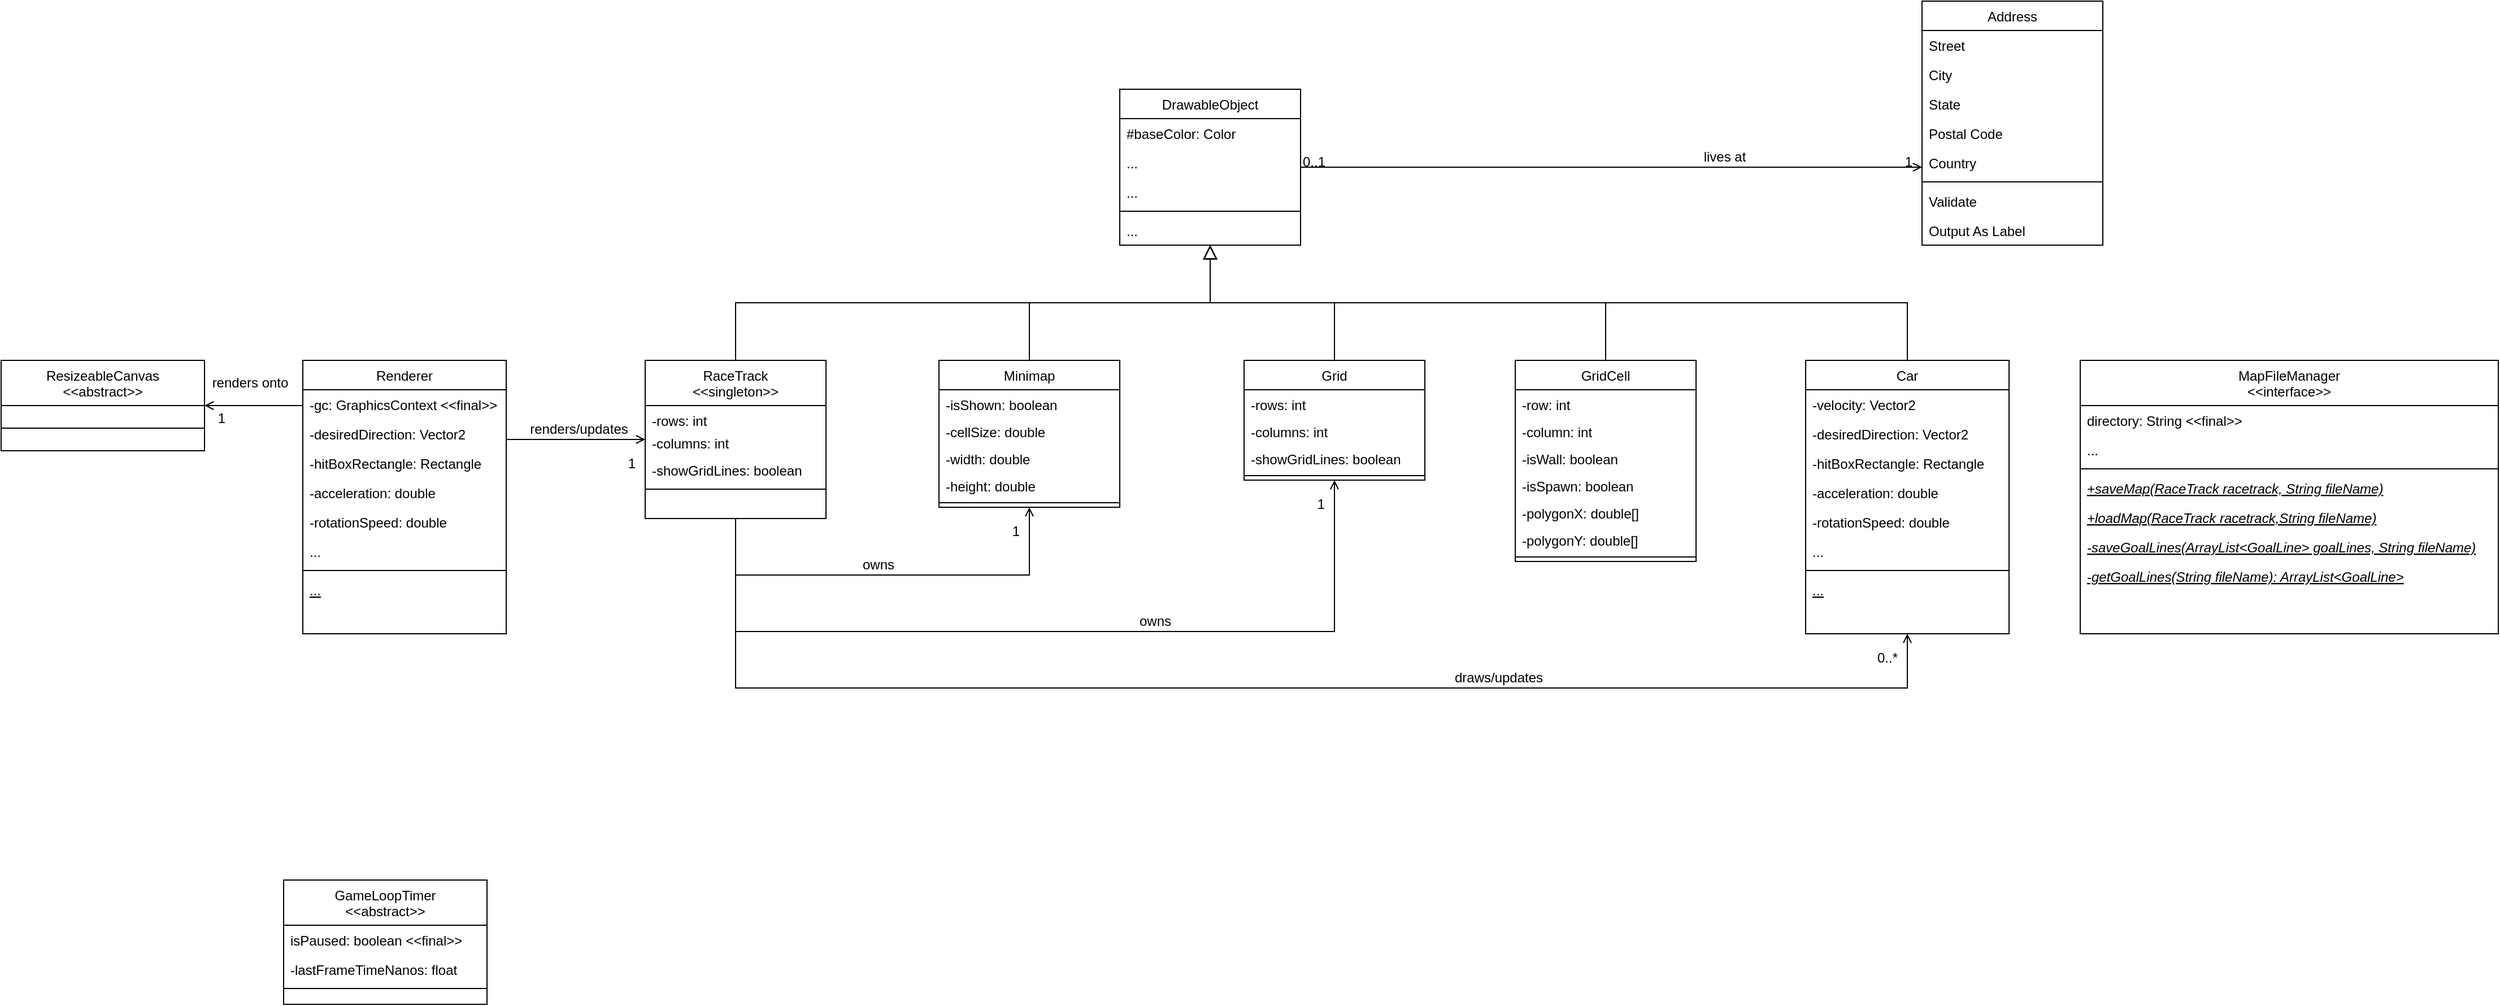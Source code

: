 <mxfile version="13.9.9" type="device"><diagram id="C5RBs43oDa-KdzZeNtuy" name="Page-1"><mxGraphModel dx="2249" dy="822" grid="1" gridSize="10" guides="1" tooltips="1" connect="1" arrows="1" fold="1" page="1" pageScale="1" pageWidth="827" pageHeight="1169" math="0" shadow="0"><root><mxCell id="WIyWlLk6GJQsqaUBKTNV-0"/><mxCell id="WIyWlLk6GJQsqaUBKTNV-1" parent="WIyWlLk6GJQsqaUBKTNV-0"/><mxCell id="zkfFHV4jXpPFQw0GAbJ--0" value="DrawableObject" style="swimlane;fontStyle=0;align=center;verticalAlign=top;childLayout=stackLayout;horizontal=1;startSize=26;horizontalStack=0;resizeParent=1;resizeLast=0;collapsible=1;marginBottom=0;rounded=0;shadow=0;strokeWidth=1;" parent="WIyWlLk6GJQsqaUBKTNV-1" vertex="1"><mxGeometry x="220" y="120" width="160" height="138" as="geometry"><mxRectangle x="230" y="140" width="160" height="26" as="alternateBounds"/></mxGeometry></mxCell><mxCell id="zkfFHV4jXpPFQw0GAbJ--1" value="#baseColor: Color" style="text;align=left;verticalAlign=top;spacingLeft=4;spacingRight=4;overflow=hidden;rotatable=0;points=[[0,0.5],[1,0.5]];portConstraint=eastwest;" parent="zkfFHV4jXpPFQw0GAbJ--0" vertex="1"><mxGeometry y="26" width="160" height="26" as="geometry"/></mxCell><mxCell id="zkfFHV4jXpPFQw0GAbJ--2" value="..." style="text;align=left;verticalAlign=top;spacingLeft=4;spacingRight=4;overflow=hidden;rotatable=0;points=[[0,0.5],[1,0.5]];portConstraint=eastwest;rounded=0;shadow=0;html=0;" parent="zkfFHV4jXpPFQw0GAbJ--0" vertex="1"><mxGeometry y="52" width="160" height="26" as="geometry"/></mxCell><mxCell id="zkfFHV4jXpPFQw0GAbJ--3" value="..." style="text;align=left;verticalAlign=top;spacingLeft=4;spacingRight=4;overflow=hidden;rotatable=0;points=[[0,0.5],[1,0.5]];portConstraint=eastwest;rounded=0;shadow=0;html=0;" parent="zkfFHV4jXpPFQw0GAbJ--0" vertex="1"><mxGeometry y="78" width="160" height="26" as="geometry"/></mxCell><mxCell id="zkfFHV4jXpPFQw0GAbJ--4" value="" style="line;html=1;strokeWidth=1;align=left;verticalAlign=middle;spacingTop=-1;spacingLeft=3;spacingRight=3;rotatable=0;labelPosition=right;points=[];portConstraint=eastwest;" parent="zkfFHV4jXpPFQw0GAbJ--0" vertex="1"><mxGeometry y="104" width="160" height="8" as="geometry"/></mxCell><mxCell id="zkfFHV4jXpPFQw0GAbJ--5" value="..." style="text;align=left;verticalAlign=top;spacingLeft=4;spacingRight=4;overflow=hidden;rotatable=0;points=[[0,0.5],[1,0.5]];portConstraint=eastwest;" parent="zkfFHV4jXpPFQw0GAbJ--0" vertex="1"><mxGeometry y="112" width="160" height="26" as="geometry"/></mxCell><mxCell id="zkfFHV4jXpPFQw0GAbJ--6" value="Car" style="swimlane;fontStyle=0;align=center;verticalAlign=top;childLayout=stackLayout;horizontal=1;startSize=26;horizontalStack=0;resizeParent=1;resizeLast=0;collapsible=1;marginBottom=0;rounded=0;shadow=0;strokeWidth=1;" parent="WIyWlLk6GJQsqaUBKTNV-1" vertex="1"><mxGeometry x="827" y="360" width="180" height="242" as="geometry"><mxRectangle x="130" y="380" width="160" height="26" as="alternateBounds"/></mxGeometry></mxCell><mxCell id="zkfFHV4jXpPFQw0GAbJ--7" value="-velocity: Vector2" style="text;align=left;verticalAlign=top;spacingLeft=4;spacingRight=4;overflow=hidden;rotatable=0;points=[[0,0.5],[1,0.5]];portConstraint=eastwest;" parent="zkfFHV4jXpPFQw0GAbJ--6" vertex="1"><mxGeometry y="26" width="180" height="26" as="geometry"/></mxCell><mxCell id="zkfFHV4jXpPFQw0GAbJ--8" value="-desiredDirection: Vector2" style="text;align=left;verticalAlign=top;spacingLeft=4;spacingRight=4;overflow=hidden;rotatable=0;points=[[0,0.5],[1,0.5]];portConstraint=eastwest;rounded=0;shadow=0;html=0;" parent="zkfFHV4jXpPFQw0GAbJ--6" vertex="1"><mxGeometry y="52" width="180" height="26" as="geometry"/></mxCell><mxCell id="_EABiw9-zHisRcPrjbDA-1" value="-hitBoxRectangle: Rectangle" style="text;align=left;verticalAlign=top;spacingLeft=4;spacingRight=4;overflow=hidden;rotatable=0;points=[[0,0.5],[1,0.5]];portConstraint=eastwest;rounded=0;shadow=0;html=0;" parent="zkfFHV4jXpPFQw0GAbJ--6" vertex="1"><mxGeometry y="78" width="180" height="26" as="geometry"/></mxCell><mxCell id="_EABiw9-zHisRcPrjbDA-2" value="-acceleration: double" style="text;align=left;verticalAlign=top;spacingLeft=4;spacingRight=4;overflow=hidden;rotatable=0;points=[[0,0.5],[1,0.5]];portConstraint=eastwest;rounded=0;shadow=0;html=0;" parent="zkfFHV4jXpPFQw0GAbJ--6" vertex="1"><mxGeometry y="104" width="180" height="26" as="geometry"/></mxCell><mxCell id="_EABiw9-zHisRcPrjbDA-3" value="-rotationSpeed: double" style="text;align=left;verticalAlign=top;spacingLeft=4;spacingRight=4;overflow=hidden;rotatable=0;points=[[0,0.5],[1,0.5]];portConstraint=eastwest;rounded=0;shadow=0;html=0;" parent="zkfFHV4jXpPFQw0GAbJ--6" vertex="1"><mxGeometry y="130" width="180" height="26" as="geometry"/></mxCell><mxCell id="gV0Ae8lYrytgGcHwGClO-4" value="..." style="text;align=left;verticalAlign=top;spacingLeft=4;spacingRight=4;overflow=hidden;rotatable=0;points=[[0,0.5],[1,0.5]];portConstraint=eastwest;rounded=0;shadow=0;html=0;" parent="zkfFHV4jXpPFQw0GAbJ--6" vertex="1"><mxGeometry y="156" width="180" height="26" as="geometry"/></mxCell><mxCell id="zkfFHV4jXpPFQw0GAbJ--9" value="" style="line;html=1;strokeWidth=1;align=left;verticalAlign=middle;spacingTop=-1;spacingLeft=3;spacingRight=3;rotatable=0;labelPosition=right;points=[];portConstraint=eastwest;" parent="zkfFHV4jXpPFQw0GAbJ--6" vertex="1"><mxGeometry y="182" width="180" height="8" as="geometry"/></mxCell><mxCell id="zkfFHV4jXpPFQw0GAbJ--10" value="..." style="text;align=left;verticalAlign=top;spacingLeft=4;spacingRight=4;overflow=hidden;rotatable=0;points=[[0,0.5],[1,0.5]];portConstraint=eastwest;fontStyle=4" parent="zkfFHV4jXpPFQw0GAbJ--6" vertex="1"><mxGeometry y="190" width="180" height="26" as="geometry"/></mxCell><mxCell id="zkfFHV4jXpPFQw0GAbJ--12" value="" style="endArrow=block;endSize=10;endFill=0;shadow=0;strokeWidth=1;rounded=0;edgeStyle=elbowEdgeStyle;elbow=vertical;" parent="WIyWlLk6GJQsqaUBKTNV-1" source="zkfFHV4jXpPFQw0GAbJ--6" target="zkfFHV4jXpPFQw0GAbJ--0" edge="1"><mxGeometry width="160" relative="1" as="geometry"><mxPoint x="200" y="203" as="sourcePoint"/><mxPoint x="200" y="203" as="targetPoint"/></mxGeometry></mxCell><mxCell id="zkfFHV4jXpPFQw0GAbJ--13" value="Grid" style="swimlane;fontStyle=0;align=center;verticalAlign=top;childLayout=stackLayout;horizontal=1;startSize=26;horizontalStack=0;resizeParent=1;resizeLast=0;collapsible=1;marginBottom=0;rounded=0;shadow=0;strokeWidth=1;" parent="WIyWlLk6GJQsqaUBKTNV-1" vertex="1"><mxGeometry x="330" y="360" width="160" height="106" as="geometry"><mxRectangle x="340" y="380" width="170" height="26" as="alternateBounds"/></mxGeometry></mxCell><mxCell id="zkfFHV4jXpPFQw0GAbJ--14" value="-rows: int" style="text;align=left;verticalAlign=top;spacingLeft=4;spacingRight=4;overflow=hidden;rotatable=0;points=[[0,0.5],[1,0.5]];portConstraint=eastwest;" parent="zkfFHV4jXpPFQw0GAbJ--13" vertex="1"><mxGeometry y="26" width="160" height="24" as="geometry"/></mxCell><mxCell id="_EABiw9-zHisRcPrjbDA-4" value="-columns: int" style="text;align=left;verticalAlign=top;spacingLeft=4;spacingRight=4;overflow=hidden;rotatable=0;points=[[0,0.5],[1,0.5]];portConstraint=eastwest;" parent="zkfFHV4jXpPFQw0GAbJ--13" vertex="1"><mxGeometry y="50" width="160" height="24" as="geometry"/></mxCell><mxCell id="_EABiw9-zHisRcPrjbDA-5" value="-showGridLines: boolean" style="text;align=left;verticalAlign=top;spacingLeft=4;spacingRight=4;overflow=hidden;rotatable=0;points=[[0,0.5],[1,0.5]];portConstraint=eastwest;" parent="zkfFHV4jXpPFQw0GAbJ--13" vertex="1"><mxGeometry y="74" width="160" height="24" as="geometry"/></mxCell><mxCell id="zkfFHV4jXpPFQw0GAbJ--15" value="" style="line;html=1;strokeWidth=1;align=left;verticalAlign=middle;spacingTop=-1;spacingLeft=3;spacingRight=3;rotatable=0;labelPosition=right;points=[];portConstraint=eastwest;" parent="zkfFHV4jXpPFQw0GAbJ--13" vertex="1"><mxGeometry y="98" width="160" height="8" as="geometry"/></mxCell><mxCell id="zkfFHV4jXpPFQw0GAbJ--16" value="" style="endArrow=block;endSize=10;endFill=0;shadow=0;strokeWidth=1;rounded=0;edgeStyle=elbowEdgeStyle;elbow=vertical;" parent="WIyWlLk6GJQsqaUBKTNV-1" source="zkfFHV4jXpPFQw0GAbJ--13" target="zkfFHV4jXpPFQw0GAbJ--0" edge="1"><mxGeometry width="160" relative="1" as="geometry"><mxPoint x="210" y="373" as="sourcePoint"/><mxPoint x="310" y="271" as="targetPoint"/></mxGeometry></mxCell><mxCell id="zkfFHV4jXpPFQw0GAbJ--17" value="Address" style="swimlane;fontStyle=0;align=center;verticalAlign=top;childLayout=stackLayout;horizontal=1;startSize=26;horizontalStack=0;resizeParent=1;resizeLast=0;collapsible=1;marginBottom=0;rounded=0;shadow=0;strokeWidth=1;" parent="WIyWlLk6GJQsqaUBKTNV-1" vertex="1"><mxGeometry x="930" y="42" width="160" height="216" as="geometry"><mxRectangle x="550" y="140" width="160" height="26" as="alternateBounds"/></mxGeometry></mxCell><mxCell id="zkfFHV4jXpPFQw0GAbJ--18" value="Street" style="text;align=left;verticalAlign=top;spacingLeft=4;spacingRight=4;overflow=hidden;rotatable=0;points=[[0,0.5],[1,0.5]];portConstraint=eastwest;" parent="zkfFHV4jXpPFQw0GAbJ--17" vertex="1"><mxGeometry y="26" width="160" height="26" as="geometry"/></mxCell><mxCell id="zkfFHV4jXpPFQw0GAbJ--19" value="City" style="text;align=left;verticalAlign=top;spacingLeft=4;spacingRight=4;overflow=hidden;rotatable=0;points=[[0,0.5],[1,0.5]];portConstraint=eastwest;rounded=0;shadow=0;html=0;" parent="zkfFHV4jXpPFQw0GAbJ--17" vertex="1"><mxGeometry y="52" width="160" height="26" as="geometry"/></mxCell><mxCell id="zkfFHV4jXpPFQw0GAbJ--20" value="State" style="text;align=left;verticalAlign=top;spacingLeft=4;spacingRight=4;overflow=hidden;rotatable=0;points=[[0,0.5],[1,0.5]];portConstraint=eastwest;rounded=0;shadow=0;html=0;" parent="zkfFHV4jXpPFQw0GAbJ--17" vertex="1"><mxGeometry y="78" width="160" height="26" as="geometry"/></mxCell><mxCell id="zkfFHV4jXpPFQw0GAbJ--21" value="Postal Code" style="text;align=left;verticalAlign=top;spacingLeft=4;spacingRight=4;overflow=hidden;rotatable=0;points=[[0,0.5],[1,0.5]];portConstraint=eastwest;rounded=0;shadow=0;html=0;" parent="zkfFHV4jXpPFQw0GAbJ--17" vertex="1"><mxGeometry y="104" width="160" height="26" as="geometry"/></mxCell><mxCell id="zkfFHV4jXpPFQw0GAbJ--22" value="Country" style="text;align=left;verticalAlign=top;spacingLeft=4;spacingRight=4;overflow=hidden;rotatable=0;points=[[0,0.5],[1,0.5]];portConstraint=eastwest;rounded=0;shadow=0;html=0;" parent="zkfFHV4jXpPFQw0GAbJ--17" vertex="1"><mxGeometry y="130" width="160" height="26" as="geometry"/></mxCell><mxCell id="zkfFHV4jXpPFQw0GAbJ--23" value="" style="line;html=1;strokeWidth=1;align=left;verticalAlign=middle;spacingTop=-1;spacingLeft=3;spacingRight=3;rotatable=0;labelPosition=right;points=[];portConstraint=eastwest;" parent="zkfFHV4jXpPFQw0GAbJ--17" vertex="1"><mxGeometry y="156" width="160" height="8" as="geometry"/></mxCell><mxCell id="zkfFHV4jXpPFQw0GAbJ--24" value="Validate" style="text;align=left;verticalAlign=top;spacingLeft=4;spacingRight=4;overflow=hidden;rotatable=0;points=[[0,0.5],[1,0.5]];portConstraint=eastwest;" parent="zkfFHV4jXpPFQw0GAbJ--17" vertex="1"><mxGeometry y="164" width="160" height="26" as="geometry"/></mxCell><mxCell id="zkfFHV4jXpPFQw0GAbJ--25" value="Output As Label" style="text;align=left;verticalAlign=top;spacingLeft=4;spacingRight=4;overflow=hidden;rotatable=0;points=[[0,0.5],[1,0.5]];portConstraint=eastwest;" parent="zkfFHV4jXpPFQw0GAbJ--17" vertex="1"><mxGeometry y="190" width="160" height="26" as="geometry"/></mxCell><mxCell id="zkfFHV4jXpPFQw0GAbJ--26" value="" style="endArrow=open;shadow=0;strokeWidth=1;rounded=0;endFill=1;edgeStyle=elbowEdgeStyle;elbow=vertical;" parent="WIyWlLk6GJQsqaUBKTNV-1" source="zkfFHV4jXpPFQw0GAbJ--0" target="zkfFHV4jXpPFQw0GAbJ--17" edge="1"><mxGeometry x="0.5" y="41" relative="1" as="geometry"><mxPoint x="380" y="192" as="sourcePoint"/><mxPoint x="540" y="192" as="targetPoint"/><mxPoint x="-40" y="32" as="offset"/></mxGeometry></mxCell><mxCell id="zkfFHV4jXpPFQw0GAbJ--27" value="0..1" style="resizable=0;align=left;verticalAlign=bottom;labelBackgroundColor=none;fontSize=12;" parent="zkfFHV4jXpPFQw0GAbJ--26" connectable="0" vertex="1"><mxGeometry x="-1" relative="1" as="geometry"><mxPoint y="4" as="offset"/></mxGeometry></mxCell><mxCell id="zkfFHV4jXpPFQw0GAbJ--28" value="1" style="resizable=0;align=right;verticalAlign=bottom;labelBackgroundColor=none;fontSize=12;" parent="zkfFHV4jXpPFQw0GAbJ--26" connectable="0" vertex="1"><mxGeometry x="1" relative="1" as="geometry"><mxPoint x="-7" y="4" as="offset"/></mxGeometry></mxCell><mxCell id="zkfFHV4jXpPFQw0GAbJ--29" value="lives at" style="text;html=1;resizable=0;points=[];;align=center;verticalAlign=middle;labelBackgroundColor=none;rounded=0;shadow=0;strokeWidth=1;fontSize=12;" parent="zkfFHV4jXpPFQw0GAbJ--26" vertex="1" connectable="0"><mxGeometry x="0.5" y="49" relative="1" as="geometry"><mxPoint x="-38" y="40" as="offset"/></mxGeometry></mxCell><mxCell id="_EABiw9-zHisRcPrjbDA-7" value="GridCell&#10;" style="swimlane;fontStyle=0;align=center;verticalAlign=top;childLayout=stackLayout;horizontal=1;startSize=26;horizontalStack=0;resizeParent=1;resizeLast=0;collapsible=1;marginBottom=0;rounded=0;shadow=0;strokeWidth=1;" parent="WIyWlLk6GJQsqaUBKTNV-1" vertex="1"><mxGeometry x="570" y="360" width="160" height="178" as="geometry"><mxRectangle x="340" y="380" width="170" height="26" as="alternateBounds"/></mxGeometry></mxCell><mxCell id="_EABiw9-zHisRcPrjbDA-8" value="-row: int" style="text;align=left;verticalAlign=top;spacingLeft=4;spacingRight=4;overflow=hidden;rotatable=0;points=[[0,0.5],[1,0.5]];portConstraint=eastwest;" parent="_EABiw9-zHisRcPrjbDA-7" vertex="1"><mxGeometry y="26" width="160" height="24" as="geometry"/></mxCell><mxCell id="_EABiw9-zHisRcPrjbDA-9" value="-column: int" style="text;align=left;verticalAlign=top;spacingLeft=4;spacingRight=4;overflow=hidden;rotatable=0;points=[[0,0.5],[1,0.5]];portConstraint=eastwest;" parent="_EABiw9-zHisRcPrjbDA-7" vertex="1"><mxGeometry y="50" width="160" height="24" as="geometry"/></mxCell><mxCell id="_EABiw9-zHisRcPrjbDA-10" value="-isWall: boolean" style="text;align=left;verticalAlign=top;spacingLeft=4;spacingRight=4;overflow=hidden;rotatable=0;points=[[0,0.5],[1,0.5]];portConstraint=eastwest;" parent="_EABiw9-zHisRcPrjbDA-7" vertex="1"><mxGeometry y="74" width="160" height="24" as="geometry"/></mxCell><mxCell id="_EABiw9-zHisRcPrjbDA-13" value="-isSpawn: boolean" style="text;align=left;verticalAlign=top;spacingLeft=4;spacingRight=4;overflow=hidden;rotatable=0;points=[[0,0.5],[1,0.5]];portConstraint=eastwest;" parent="_EABiw9-zHisRcPrjbDA-7" vertex="1"><mxGeometry y="98" width="160" height="24" as="geometry"/></mxCell><mxCell id="_EABiw9-zHisRcPrjbDA-14" value="-polygonX: double[]" style="text;align=left;verticalAlign=top;spacingLeft=4;spacingRight=4;overflow=hidden;rotatable=0;points=[[0,0.5],[1,0.5]];portConstraint=eastwest;" parent="_EABiw9-zHisRcPrjbDA-7" vertex="1"><mxGeometry y="122" width="160" height="24" as="geometry"/></mxCell><mxCell id="_EABiw9-zHisRcPrjbDA-15" value="-polygonY: double[]" style="text;align=left;verticalAlign=top;spacingLeft=4;spacingRight=4;overflow=hidden;rotatable=0;points=[[0,0.5],[1,0.5]];portConstraint=eastwest;" parent="_EABiw9-zHisRcPrjbDA-7" vertex="1"><mxGeometry y="146" width="160" height="24" as="geometry"/></mxCell><mxCell id="_EABiw9-zHisRcPrjbDA-11" value="" style="line;html=1;strokeWidth=1;align=left;verticalAlign=middle;spacingTop=-1;spacingLeft=3;spacingRight=3;rotatable=0;labelPosition=right;points=[];portConstraint=eastwest;" parent="_EABiw9-zHisRcPrjbDA-7" vertex="1"><mxGeometry y="170" width="160" height="8" as="geometry"/></mxCell><mxCell id="_EABiw9-zHisRcPrjbDA-12" value="" style="endArrow=block;endSize=10;endFill=0;shadow=0;strokeWidth=1;rounded=0;edgeStyle=elbowEdgeStyle;elbow=vertical;" parent="WIyWlLk6GJQsqaUBKTNV-1" source="_EABiw9-zHisRcPrjbDA-7" target="zkfFHV4jXpPFQw0GAbJ--0" edge="1"><mxGeometry width="160" relative="1" as="geometry"><mxPoint x="660" y="360" as="sourcePoint"/><mxPoint x="550" y="258" as="targetPoint"/></mxGeometry></mxCell><mxCell id="_EABiw9-zHisRcPrjbDA-16" value="Minimap" style="swimlane;fontStyle=0;align=center;verticalAlign=top;childLayout=stackLayout;horizontal=1;startSize=26;horizontalStack=0;resizeParent=1;resizeLast=0;collapsible=1;marginBottom=0;rounded=0;shadow=0;strokeWidth=1;" parent="WIyWlLk6GJQsqaUBKTNV-1" vertex="1"><mxGeometry x="60" y="360" width="160" height="130" as="geometry"><mxRectangle x="340" y="380" width="170" height="26" as="alternateBounds"/></mxGeometry></mxCell><mxCell id="_EABiw9-zHisRcPrjbDA-17" value="-isShown: boolean" style="text;align=left;verticalAlign=top;spacingLeft=4;spacingRight=4;overflow=hidden;rotatable=0;points=[[0,0.5],[1,0.5]];portConstraint=eastwest;" parent="_EABiw9-zHisRcPrjbDA-16" vertex="1"><mxGeometry y="26" width="160" height="24" as="geometry"/></mxCell><mxCell id="_EABiw9-zHisRcPrjbDA-18" value="-cellSize: double" style="text;align=left;verticalAlign=top;spacingLeft=4;spacingRight=4;overflow=hidden;rotatable=0;points=[[0,0.5],[1,0.5]];portConstraint=eastwest;" parent="_EABiw9-zHisRcPrjbDA-16" vertex="1"><mxGeometry y="50" width="160" height="24" as="geometry"/></mxCell><mxCell id="_EABiw9-zHisRcPrjbDA-19" value="-width: double" style="text;align=left;verticalAlign=top;spacingLeft=4;spacingRight=4;overflow=hidden;rotatable=0;points=[[0,0.5],[1,0.5]];portConstraint=eastwest;" parent="_EABiw9-zHisRcPrjbDA-16" vertex="1"><mxGeometry y="74" width="160" height="24" as="geometry"/></mxCell><mxCell id="_EABiw9-zHisRcPrjbDA-21" value="-height: double" style="text;align=left;verticalAlign=top;spacingLeft=4;spacingRight=4;overflow=hidden;rotatable=0;points=[[0,0.5],[1,0.5]];portConstraint=eastwest;" parent="_EABiw9-zHisRcPrjbDA-16" vertex="1"><mxGeometry y="98" width="160" height="24" as="geometry"/></mxCell><mxCell id="_EABiw9-zHisRcPrjbDA-20" value="" style="line;html=1;strokeWidth=1;align=left;verticalAlign=middle;spacingTop=-1;spacingLeft=3;spacingRight=3;rotatable=0;labelPosition=right;points=[];portConstraint=eastwest;" parent="_EABiw9-zHisRcPrjbDA-16" vertex="1"><mxGeometry y="122" width="160" height="8" as="geometry"/></mxCell><mxCell id="_EABiw9-zHisRcPrjbDA-22" value="" style="endArrow=block;endSize=10;endFill=0;shadow=0;strokeWidth=1;rounded=0;edgeStyle=elbowEdgeStyle;elbow=vertical;" parent="WIyWlLk6GJQsqaUBKTNV-1" source="_EABiw9-zHisRcPrjbDA-16" target="zkfFHV4jXpPFQw0GAbJ--0" edge="1"><mxGeometry width="160" relative="1" as="geometry"><mxPoint x="660" y="370" as="sourcePoint"/><mxPoint x="310" y="268" as="targetPoint"/></mxGeometry></mxCell><mxCell id="_EABiw9-zHisRcPrjbDA-23" value="RaceTrack &#10;&lt;&lt;singleton&gt;&gt;" style="swimlane;fontStyle=0;align=center;verticalAlign=top;childLayout=stackLayout;horizontal=1;startSize=40;horizontalStack=0;resizeParent=1;resizeLast=0;collapsible=1;marginBottom=0;rounded=0;shadow=0;strokeWidth=1;" parent="WIyWlLk6GJQsqaUBKTNV-1" vertex="1"><mxGeometry x="-200" y="360" width="160" height="140" as="geometry"><mxRectangle x="-200" y="350" width="170" height="26" as="alternateBounds"/></mxGeometry></mxCell><mxCell id="_EABiw9-zHisRcPrjbDA-24" value="-rows: int" style="text;align=left;verticalAlign=top;spacingLeft=4;spacingRight=4;overflow=hidden;rotatable=0;points=[[0,0.5],[1,0.5]];portConstraint=eastwest;" parent="_EABiw9-zHisRcPrjbDA-23" vertex="1"><mxGeometry y="40" width="160" height="20" as="geometry"/></mxCell><mxCell id="_EABiw9-zHisRcPrjbDA-25" value="-columns: int" style="text;align=left;verticalAlign=top;spacingLeft=4;spacingRight=4;overflow=hidden;rotatable=0;points=[[0,0.5],[1,0.5]];portConstraint=eastwest;" parent="_EABiw9-zHisRcPrjbDA-23" vertex="1"><mxGeometry y="60" width="160" height="24" as="geometry"/></mxCell><mxCell id="_EABiw9-zHisRcPrjbDA-26" value="-showGridLines: boolean" style="text;align=left;verticalAlign=top;spacingLeft=4;spacingRight=4;overflow=hidden;rotatable=0;points=[[0,0.5],[1,0.5]];portConstraint=eastwest;" parent="_EABiw9-zHisRcPrjbDA-23" vertex="1"><mxGeometry y="84" width="160" height="24" as="geometry"/></mxCell><mxCell id="_EABiw9-zHisRcPrjbDA-27" value="" style="line;html=1;strokeWidth=1;align=left;verticalAlign=middle;spacingTop=-1;spacingLeft=3;spacingRight=3;rotatable=0;labelPosition=right;points=[];portConstraint=eastwest;" parent="_EABiw9-zHisRcPrjbDA-23" vertex="1"><mxGeometry y="108" width="160" height="12" as="geometry"/></mxCell><mxCell id="_EABiw9-zHisRcPrjbDA-28" value="" style="endArrow=block;endSize=10;endFill=0;shadow=0;strokeWidth=1;rounded=0;edgeStyle=elbowEdgeStyle;elbow=vertical;" parent="WIyWlLk6GJQsqaUBKTNV-1" source="_EABiw9-zHisRcPrjbDA-23" target="zkfFHV4jXpPFQw0GAbJ--0" edge="1"><mxGeometry width="160" relative="1" as="geometry"><mxPoint x="-120.0" y="360" as="sourcePoint"/><mxPoint x="50.0" y="258" as="targetPoint"/></mxGeometry></mxCell><mxCell id="_EABiw9-zHisRcPrjbDA-29" value="" style="endArrow=open;shadow=0;strokeWidth=1;rounded=0;endFill=1;edgeStyle=elbowEdgeStyle;elbow=vertical;" parent="WIyWlLk6GJQsqaUBKTNV-1" source="_EABiw9-zHisRcPrjbDA-23" target="_EABiw9-zHisRcPrjbDA-16" edge="1"><mxGeometry x="0.5" y="41" relative="1" as="geometry"><mxPoint x="-120" y="550.003" as="sourcePoint"/><mxPoint x="430" y="550.003" as="targetPoint"/><mxPoint x="-40" y="32" as="offset"/><Array as="points"><mxPoint x="10" y="550"/></Array></mxGeometry></mxCell><mxCell id="_EABiw9-zHisRcPrjbDA-30" value="" style="resizable=0;align=left;verticalAlign=bottom;labelBackgroundColor=none;fontSize=12;" parent="_EABiw9-zHisRcPrjbDA-29" connectable="0" vertex="1"><mxGeometry x="-1" relative="1" as="geometry"><mxPoint y="20" as="offset"/></mxGeometry></mxCell><mxCell id="_EABiw9-zHisRcPrjbDA-31" value="1" style="resizable=0;align=right;verticalAlign=bottom;labelBackgroundColor=none;fontSize=12;" parent="_EABiw9-zHisRcPrjbDA-29" connectable="0" vertex="1"><mxGeometry x="1" relative="1" as="geometry"><mxPoint x="-7" y="30" as="offset"/></mxGeometry></mxCell><mxCell id="_EABiw9-zHisRcPrjbDA-32" value="owns" style="text;html=1;resizable=0;points=[];;align=center;verticalAlign=middle;labelBackgroundColor=none;rounded=0;shadow=0;strokeWidth=1;fontSize=12;" parent="_EABiw9-zHisRcPrjbDA-29" vertex="1" connectable="0"><mxGeometry x="0.5" y="49" relative="1" as="geometry"><mxPoint x="-102" y="40" as="offset"/></mxGeometry></mxCell><mxCell id="_EABiw9-zHisRcPrjbDA-33" value="" style="endArrow=open;shadow=0;strokeWidth=1;rounded=0;endFill=1;edgeStyle=elbowEdgeStyle;elbow=vertical;" parent="WIyWlLk6GJQsqaUBKTNV-1" source="_EABiw9-zHisRcPrjbDA-23" target="zkfFHV4jXpPFQw0GAbJ--13" edge="1"><mxGeometry x="0.5" y="41" relative="1" as="geometry"><mxPoint x="-110" y="510" as="sourcePoint"/><mxPoint x="150.0" y="500" as="targetPoint"/><mxPoint x="-40" y="32" as="offset"/><Array as="points"><mxPoint x="150" y="600"/></Array></mxGeometry></mxCell><mxCell id="_EABiw9-zHisRcPrjbDA-34" value="" style="resizable=0;align=left;verticalAlign=bottom;labelBackgroundColor=none;fontSize=12;" parent="_EABiw9-zHisRcPrjbDA-33" connectable="0" vertex="1"><mxGeometry x="-1" relative="1" as="geometry"><mxPoint y="20" as="offset"/></mxGeometry></mxCell><mxCell id="_EABiw9-zHisRcPrjbDA-35" value="1" style="resizable=0;align=right;verticalAlign=bottom;labelBackgroundColor=none;fontSize=12;" parent="_EABiw9-zHisRcPrjbDA-33" connectable="0" vertex="1"><mxGeometry x="1" relative="1" as="geometry"><mxPoint x="-7" y="30" as="offset"/></mxGeometry></mxCell><mxCell id="_EABiw9-zHisRcPrjbDA-36" value="owns" style="text;html=1;resizable=0;points=[];;align=center;verticalAlign=middle;labelBackgroundColor=none;rounded=0;shadow=0;strokeWidth=1;fontSize=12;" parent="_EABiw9-zHisRcPrjbDA-33" vertex="1" connectable="0"><mxGeometry x="0.5" y="49" relative="1" as="geometry"><mxPoint x="-102" y="40" as="offset"/></mxGeometry></mxCell><mxCell id="_EABiw9-zHisRcPrjbDA-37" value="" style="endArrow=open;shadow=0;strokeWidth=1;rounded=0;endFill=1;edgeStyle=elbowEdgeStyle;elbow=vertical;" parent="WIyWlLk6GJQsqaUBKTNV-1" source="_EABiw9-zHisRcPrjbDA-23" target="zkfFHV4jXpPFQw0GAbJ--6" edge="1"><mxGeometry x="0.5" y="41" relative="1" as="geometry"><mxPoint x="-110" y="510" as="sourcePoint"/><mxPoint x="420" y="476" as="targetPoint"/><mxPoint x="-40" y="32" as="offset"/><Array as="points"><mxPoint x="400" y="650"/></Array></mxGeometry></mxCell><mxCell id="_EABiw9-zHisRcPrjbDA-38" value="" style="resizable=0;align=left;verticalAlign=bottom;labelBackgroundColor=none;fontSize=12;" parent="_EABiw9-zHisRcPrjbDA-37" connectable="0" vertex="1"><mxGeometry x="-1" relative="1" as="geometry"><mxPoint y="20" as="offset"/></mxGeometry></mxCell><mxCell id="_EABiw9-zHisRcPrjbDA-39" value="0..*" style="resizable=0;align=right;verticalAlign=bottom;labelBackgroundColor=none;fontSize=12;" parent="_EABiw9-zHisRcPrjbDA-37" connectable="0" vertex="1"><mxGeometry x="1" relative="1" as="geometry"><mxPoint x="-7" y="30" as="offset"/></mxGeometry></mxCell><mxCell id="_EABiw9-zHisRcPrjbDA-40" value="draws/updates" style="text;html=1;resizable=0;points=[];;align=center;verticalAlign=middle;labelBackgroundColor=none;rounded=0;shadow=0;strokeWidth=1;fontSize=12;" parent="_EABiw9-zHisRcPrjbDA-37" vertex="1" connectable="0"><mxGeometry x="0.5" y="49" relative="1" as="geometry"><mxPoint x="-102" y="40" as="offset"/></mxGeometry></mxCell><mxCell id="3217fUcquH1B3mv6Wf95-5" value="MapFileManager&#10;&lt;&lt;interface&gt;&gt;" style="swimlane;fontStyle=0;align=center;verticalAlign=top;childLayout=stackLayout;horizontal=1;startSize=40;horizontalStack=0;resizeParent=1;resizeLast=0;collapsible=1;marginBottom=0;rounded=0;shadow=0;strokeWidth=1;" vertex="1" parent="WIyWlLk6GJQsqaUBKTNV-1"><mxGeometry x="1070" y="360" width="370" height="242" as="geometry"><mxRectangle x="130" y="380" width="160" height="26" as="alternateBounds"/></mxGeometry></mxCell><mxCell id="3217fUcquH1B3mv6Wf95-10" value="directory: String &lt;&lt;final&gt;&gt;" style="text;align=left;verticalAlign=top;spacingLeft=4;spacingRight=4;overflow=hidden;rotatable=0;points=[[0,0.5],[1,0.5]];portConstraint=eastwest;rounded=0;shadow=0;html=0;" vertex="1" parent="3217fUcquH1B3mv6Wf95-5"><mxGeometry y="40" width="370" height="26" as="geometry"/></mxCell><mxCell id="3217fUcquH1B3mv6Wf95-11" value="..." style="text;align=left;verticalAlign=top;spacingLeft=4;spacingRight=4;overflow=hidden;rotatable=0;points=[[0,0.5],[1,0.5]];portConstraint=eastwest;rounded=0;shadow=0;html=0;" vertex="1" parent="3217fUcquH1B3mv6Wf95-5"><mxGeometry y="66" width="370" height="26" as="geometry"/></mxCell><mxCell id="3217fUcquH1B3mv6Wf95-12" value="" style="line;html=1;strokeWidth=1;align=left;verticalAlign=middle;spacingTop=-1;spacingLeft=3;spacingRight=3;rotatable=0;labelPosition=right;points=[];portConstraint=eastwest;" vertex="1" parent="3217fUcquH1B3mv6Wf95-5"><mxGeometry y="92" width="370" height="8" as="geometry"/></mxCell><mxCell id="3217fUcquH1B3mv6Wf95-13" value="+saveMap(RaceTrack racetrack, String fileName)" style="text;align=left;verticalAlign=top;spacingLeft=4;spacingRight=4;overflow=hidden;rotatable=0;points=[[0,0.5],[1,0.5]];portConstraint=eastwest;fontStyle=6" vertex="1" parent="3217fUcquH1B3mv6Wf95-5"><mxGeometry y="100" width="370" height="26" as="geometry"/></mxCell><mxCell id="3217fUcquH1B3mv6Wf95-15" value="+loadMap(RaceTrack racetrack,String fileName)" style="text;align=left;verticalAlign=top;spacingLeft=4;spacingRight=4;overflow=hidden;rotatable=0;points=[[0,0.5],[1,0.5]];portConstraint=eastwest;fontStyle=6" vertex="1" parent="3217fUcquH1B3mv6Wf95-5"><mxGeometry y="126" width="370" height="26" as="geometry"/></mxCell><mxCell id="3217fUcquH1B3mv6Wf95-14" value="-saveGoalLines(ArrayList&lt;GoalLine&gt; goalLines, String fileName)" style="text;align=left;verticalAlign=top;spacingLeft=4;spacingRight=4;overflow=hidden;rotatable=0;points=[[0,0.5],[1,0.5]];portConstraint=eastwest;fontStyle=6" vertex="1" parent="3217fUcquH1B3mv6Wf95-5"><mxGeometry y="152" width="370" height="26" as="geometry"/></mxCell><mxCell id="3217fUcquH1B3mv6Wf95-16" value="-getGoalLines(String fileName): ArrayList&lt;GoalLine&gt;" style="text;align=left;verticalAlign=top;spacingLeft=4;spacingRight=4;overflow=hidden;rotatable=0;points=[[0,0.5],[1,0.5]];portConstraint=eastwest;fontStyle=6" vertex="1" parent="3217fUcquH1B3mv6Wf95-5"><mxGeometry y="178" width="370" height="26" as="geometry"/></mxCell><mxCell id="3217fUcquH1B3mv6Wf95-17" value="GameLoopTimer&#10;&lt;&lt;abstract&gt;&gt;" style="swimlane;fontStyle=0;align=center;verticalAlign=top;childLayout=stackLayout;horizontal=1;startSize=40;horizontalStack=0;resizeParent=1;resizeLast=0;collapsible=1;marginBottom=0;rounded=0;shadow=0;strokeWidth=1;" vertex="1" parent="WIyWlLk6GJQsqaUBKTNV-1"><mxGeometry x="-520" y="820" width="180" height="110" as="geometry"><mxRectangle x="130" y="380" width="160" height="26" as="alternateBounds"/></mxGeometry></mxCell><mxCell id="3217fUcquH1B3mv6Wf95-18" value="isPaused: boolean &lt;&lt;final&gt;&gt;" style="text;align=left;verticalAlign=top;spacingLeft=4;spacingRight=4;overflow=hidden;rotatable=0;points=[[0,0.5],[1,0.5]];portConstraint=eastwest;" vertex="1" parent="3217fUcquH1B3mv6Wf95-17"><mxGeometry y="40" width="180" height="26" as="geometry"/></mxCell><mxCell id="3217fUcquH1B3mv6Wf95-26" value="-lastFrameTimeNanos: float" style="text;align=left;verticalAlign=top;spacingLeft=4;spacingRight=4;overflow=hidden;rotatable=0;points=[[0,0.5],[1,0.5]];portConstraint=eastwest;" vertex="1" parent="3217fUcquH1B3mv6Wf95-17"><mxGeometry y="66" width="180" height="26" as="geometry"/></mxCell><mxCell id="3217fUcquH1B3mv6Wf95-24" value="" style="line;html=1;strokeWidth=1;align=left;verticalAlign=middle;spacingTop=-1;spacingLeft=3;spacingRight=3;rotatable=0;labelPosition=right;points=[];portConstraint=eastwest;" vertex="1" parent="3217fUcquH1B3mv6Wf95-17"><mxGeometry y="92" width="180" height="8" as="geometry"/></mxCell><mxCell id="3217fUcquH1B3mv6Wf95-27" value="Renderer" style="swimlane;fontStyle=0;align=center;verticalAlign=top;childLayout=stackLayout;horizontal=1;startSize=26;horizontalStack=0;resizeParent=1;resizeLast=0;collapsible=1;marginBottom=0;rounded=0;shadow=0;strokeWidth=1;" vertex="1" parent="WIyWlLk6GJQsqaUBKTNV-1"><mxGeometry x="-503" y="360" width="180" height="242" as="geometry"><mxRectangle x="130" y="380" width="160" height="26" as="alternateBounds"/></mxGeometry></mxCell><mxCell id="3217fUcquH1B3mv6Wf95-28" value="-gc: GraphicsContext &lt;&lt;final&gt;&gt;" style="text;align=left;verticalAlign=top;spacingLeft=4;spacingRight=4;overflow=hidden;rotatable=0;points=[[0,0.5],[1,0.5]];portConstraint=eastwest;" vertex="1" parent="3217fUcquH1B3mv6Wf95-27"><mxGeometry y="26" width="180" height="26" as="geometry"/></mxCell><mxCell id="3217fUcquH1B3mv6Wf95-29" value="-desiredDirection: Vector2" style="text;align=left;verticalAlign=top;spacingLeft=4;spacingRight=4;overflow=hidden;rotatable=0;points=[[0,0.5],[1,0.5]];portConstraint=eastwest;rounded=0;shadow=0;html=0;" vertex="1" parent="3217fUcquH1B3mv6Wf95-27"><mxGeometry y="52" width="180" height="26" as="geometry"/></mxCell><mxCell id="3217fUcquH1B3mv6Wf95-30" value="-hitBoxRectangle: Rectangle" style="text;align=left;verticalAlign=top;spacingLeft=4;spacingRight=4;overflow=hidden;rotatable=0;points=[[0,0.5],[1,0.5]];portConstraint=eastwest;rounded=0;shadow=0;html=0;" vertex="1" parent="3217fUcquH1B3mv6Wf95-27"><mxGeometry y="78" width="180" height="26" as="geometry"/></mxCell><mxCell id="3217fUcquH1B3mv6Wf95-31" value="-acceleration: double" style="text;align=left;verticalAlign=top;spacingLeft=4;spacingRight=4;overflow=hidden;rotatable=0;points=[[0,0.5],[1,0.5]];portConstraint=eastwest;rounded=0;shadow=0;html=0;" vertex="1" parent="3217fUcquH1B3mv6Wf95-27"><mxGeometry y="104" width="180" height="26" as="geometry"/></mxCell><mxCell id="3217fUcquH1B3mv6Wf95-32" value="-rotationSpeed: double" style="text;align=left;verticalAlign=top;spacingLeft=4;spacingRight=4;overflow=hidden;rotatable=0;points=[[0,0.5],[1,0.5]];portConstraint=eastwest;rounded=0;shadow=0;html=0;" vertex="1" parent="3217fUcquH1B3mv6Wf95-27"><mxGeometry y="130" width="180" height="26" as="geometry"/></mxCell><mxCell id="3217fUcquH1B3mv6Wf95-33" value="..." style="text;align=left;verticalAlign=top;spacingLeft=4;spacingRight=4;overflow=hidden;rotatable=0;points=[[0,0.5],[1,0.5]];portConstraint=eastwest;rounded=0;shadow=0;html=0;" vertex="1" parent="3217fUcquH1B3mv6Wf95-27"><mxGeometry y="156" width="180" height="26" as="geometry"/></mxCell><mxCell id="3217fUcquH1B3mv6Wf95-34" value="" style="line;html=1;strokeWidth=1;align=left;verticalAlign=middle;spacingTop=-1;spacingLeft=3;spacingRight=3;rotatable=0;labelPosition=right;points=[];portConstraint=eastwest;" vertex="1" parent="3217fUcquH1B3mv6Wf95-27"><mxGeometry y="182" width="180" height="8" as="geometry"/></mxCell><mxCell id="3217fUcquH1B3mv6Wf95-35" value="..." style="text;align=left;verticalAlign=top;spacingLeft=4;spacingRight=4;overflow=hidden;rotatable=0;points=[[0,0.5],[1,0.5]];portConstraint=eastwest;fontStyle=4" vertex="1" parent="3217fUcquH1B3mv6Wf95-27"><mxGeometry y="190" width="180" height="26" as="geometry"/></mxCell><mxCell id="3217fUcquH1B3mv6Wf95-36" value="ResizeableCanvas&#10;&lt;&lt;abstract&gt;&gt;" style="swimlane;fontStyle=0;align=center;verticalAlign=top;childLayout=stackLayout;horizontal=1;startSize=40;horizontalStack=0;resizeParent=1;resizeLast=0;collapsible=1;marginBottom=0;rounded=0;shadow=0;strokeWidth=1;" vertex="1" parent="WIyWlLk6GJQsqaUBKTNV-1"><mxGeometry x="-770" y="360" width="180" height="80" as="geometry"><mxRectangle x="130" y="380" width="160" height="26" as="alternateBounds"/></mxGeometry></mxCell><mxCell id="3217fUcquH1B3mv6Wf95-39" value="" style="line;html=1;strokeWidth=1;align=left;verticalAlign=middle;spacingTop=-1;spacingLeft=3;spacingRight=3;rotatable=0;labelPosition=right;points=[];portConstraint=eastwest;" vertex="1" parent="3217fUcquH1B3mv6Wf95-36"><mxGeometry y="40" width="180" height="40" as="geometry"/></mxCell><mxCell id="3217fUcquH1B3mv6Wf95-42" value="" style="endArrow=open;shadow=0;strokeWidth=1;rounded=0;endFill=1;edgeStyle=elbowEdgeStyle;elbow=vertical;" edge="1" parent="WIyWlLk6GJQsqaUBKTNV-1" source="3217fUcquH1B3mv6Wf95-27" target="_EABiw9-zHisRcPrjbDA-23"><mxGeometry x="0.5" y="41" relative="1" as="geometry"><mxPoint x="-543" y="660" as="sourcePoint"/><mxPoint x="-270" y="660" as="targetPoint"/><mxPoint x="-40" y="32" as="offset"/><Array as="points"><mxPoint x="-260" y="430"/></Array></mxGeometry></mxCell><mxCell id="3217fUcquH1B3mv6Wf95-43" value="" style="resizable=0;align=left;verticalAlign=bottom;labelBackgroundColor=none;fontSize=12;" connectable="0" vertex="1" parent="3217fUcquH1B3mv6Wf95-42"><mxGeometry x="-1" relative="1" as="geometry"><mxPoint y="20" as="offset"/></mxGeometry></mxCell><mxCell id="3217fUcquH1B3mv6Wf95-44" value="1" style="resizable=0;align=right;verticalAlign=bottom;labelBackgroundColor=none;fontSize=12;" connectable="0" vertex="1" parent="3217fUcquH1B3mv6Wf95-42"><mxGeometry x="1" relative="1" as="geometry"><mxPoint x="-7" y="30" as="offset"/></mxGeometry></mxCell><mxCell id="3217fUcquH1B3mv6Wf95-45" value="renders/updates" style="text;html=1;resizable=0;points=[];;align=center;verticalAlign=middle;labelBackgroundColor=none;rounded=0;shadow=0;strokeWidth=1;fontSize=12;" vertex="1" connectable="0" parent="3217fUcquH1B3mv6Wf95-42"><mxGeometry x="0.5" y="49" relative="1" as="geometry"><mxPoint x="-29" y="40" as="offset"/></mxGeometry></mxCell><mxCell id="3217fUcquH1B3mv6Wf95-46" value="" style="endArrow=open;shadow=0;strokeWidth=1;rounded=0;endFill=1;edgeStyle=elbowEdgeStyle;elbow=vertical;" edge="1" parent="WIyWlLk6GJQsqaUBKTNV-1" source="3217fUcquH1B3mv6Wf95-27" target="3217fUcquH1B3mv6Wf95-36"><mxGeometry x="0.5" y="41" relative="1" as="geometry"><mxPoint x="-741.5" y="560" as="sourcePoint"/><mxPoint x="-618.5" y="560" as="targetPoint"/><mxPoint x="-40" y="32" as="offset"/><Array as="points"><mxPoint x="-540" y="400"/></Array></mxGeometry></mxCell><mxCell id="3217fUcquH1B3mv6Wf95-47" value="" style="resizable=0;align=left;verticalAlign=bottom;labelBackgroundColor=none;fontSize=12;" connectable="0" vertex="1" parent="3217fUcquH1B3mv6Wf95-46"><mxGeometry x="-1" relative="1" as="geometry"><mxPoint y="20" as="offset"/></mxGeometry></mxCell><mxCell id="3217fUcquH1B3mv6Wf95-48" value="1" style="resizable=0;align=right;verticalAlign=bottom;labelBackgroundColor=none;fontSize=12;" connectable="0" vertex="1" parent="3217fUcquH1B3mv6Wf95-46"><mxGeometry x="1" relative="1" as="geometry"><mxPoint x="20" y="20" as="offset"/></mxGeometry></mxCell><mxCell id="3217fUcquH1B3mv6Wf95-49" value="renders onto" style="text;html=1;resizable=0;points=[];;align=center;verticalAlign=middle;labelBackgroundColor=none;rounded=0;shadow=0;strokeWidth=1;fontSize=12;" vertex="1" connectable="0" parent="3217fUcquH1B3mv6Wf95-46"><mxGeometry x="0.5" y="49" relative="1" as="geometry"><mxPoint x="18" y="-69" as="offset"/></mxGeometry></mxCell></root></mxGraphModel></diagram></mxfile>